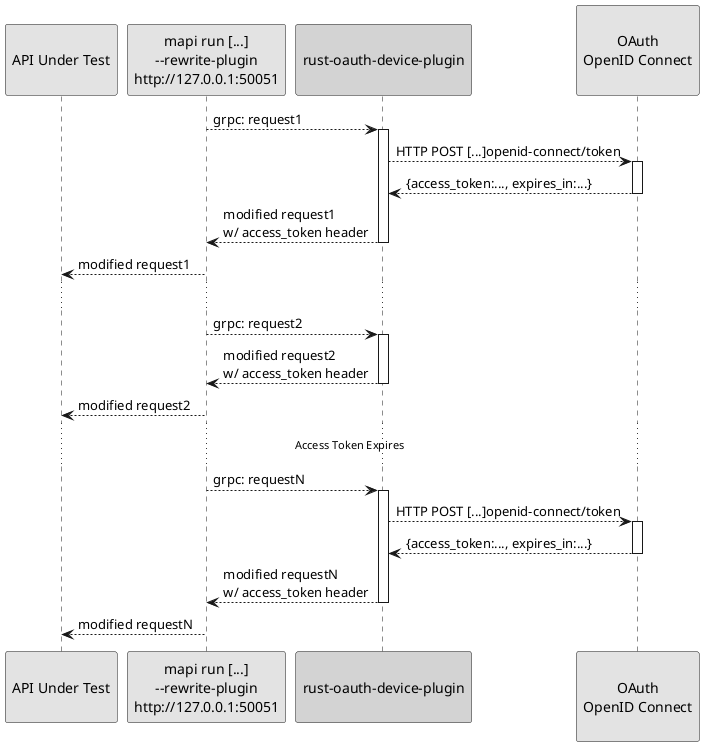 @startuml
skinparam monochrome true
participant AUT as "\nAPI Under Test\n"
participant mapi as "mapi run [...]\n--rewrite-plugin\nhttp://127.0.0.1:50051"
participant plugin as "\nrust-oauth-device-plugin\n" #lightGray
participant oauth as "\nOAuth\nOpenID Connect\n"

mapi --> plugin: grpc: request1
activate plugin
plugin --> oauth: HTTP POST [...]openid-connect/token
activate oauth
return {access_token:..., expires_in:...}
return modified request1\nw/ access_token header
mapi --> AUT: modified request1
...
mapi --> plugin: grpc: request2
activate plugin
return modified request2\nw/ access_token header
mapi --> AUT: modified request2

... Access Token Expires ...
mapi --> plugin: grpc: requestN
activate plugin
plugin --> oauth: HTTP POST [...]openid-connect/token
activate oauth
return {access_token:..., expires_in:...}
return modified requestN\nw/ access_token header
mapi --> AUT: modified requestN

@enduml